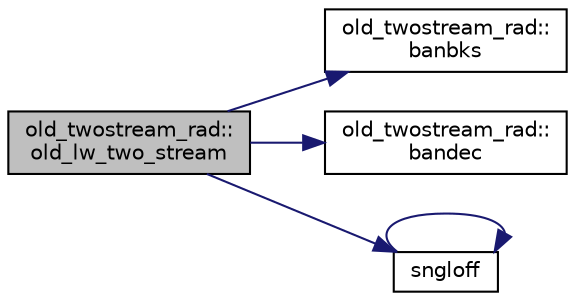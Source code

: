 digraph "old_twostream_rad::old_lw_two_stream"
{
 // LATEX_PDF_SIZE
  edge [fontname="Helvetica",fontsize="10",labelfontname="Helvetica",labelfontsize="10"];
  node [fontname="Helvetica",fontsize="10",shape=record];
  rankdir="LR";
  Node1 [label="old_twostream_rad::\lold_lw_two_stream",height=0.2,width=0.4,color="black", fillcolor="grey75", style="filled", fontcolor="black",tooltip=" "];
  Node1 -> Node2 [color="midnightblue",fontsize="10",style="solid",fontname="Helvetica"];
  Node2 [label="old_twostream_rad::\lbanbks",height=0.2,width=0.4,color="black", fillcolor="white", style="filled",URL="$namespaceold__twostream__rad.html#aab9dcdfc54e299b2e0547795db2b9373",tooltip=" "];
  Node1 -> Node3 [color="midnightblue",fontsize="10",style="solid",fontname="Helvetica"];
  Node3 [label="old_twostream_rad::\lbandec",height=0.2,width=0.4,color="black", fillcolor="white", style="filled",URL="$namespaceold__twostream__rad.html#a6215c4cc4d88118d1290b065e38e4565",tooltip=" "];
  Node1 -> Node4 [color="midnightblue",fontsize="10",style="solid",fontname="Helvetica"];
  Node4 [label="sngloff",height=0.2,width=0.4,color="black", fillcolor="white", style="filled",URL="$numutils_8f90.html#a97ff3973394dba1b9534e055e358de97",tooltip=" "];
  Node4 -> Node4 [color="midnightblue",fontsize="10",style="solid",fontname="Helvetica"];
}
